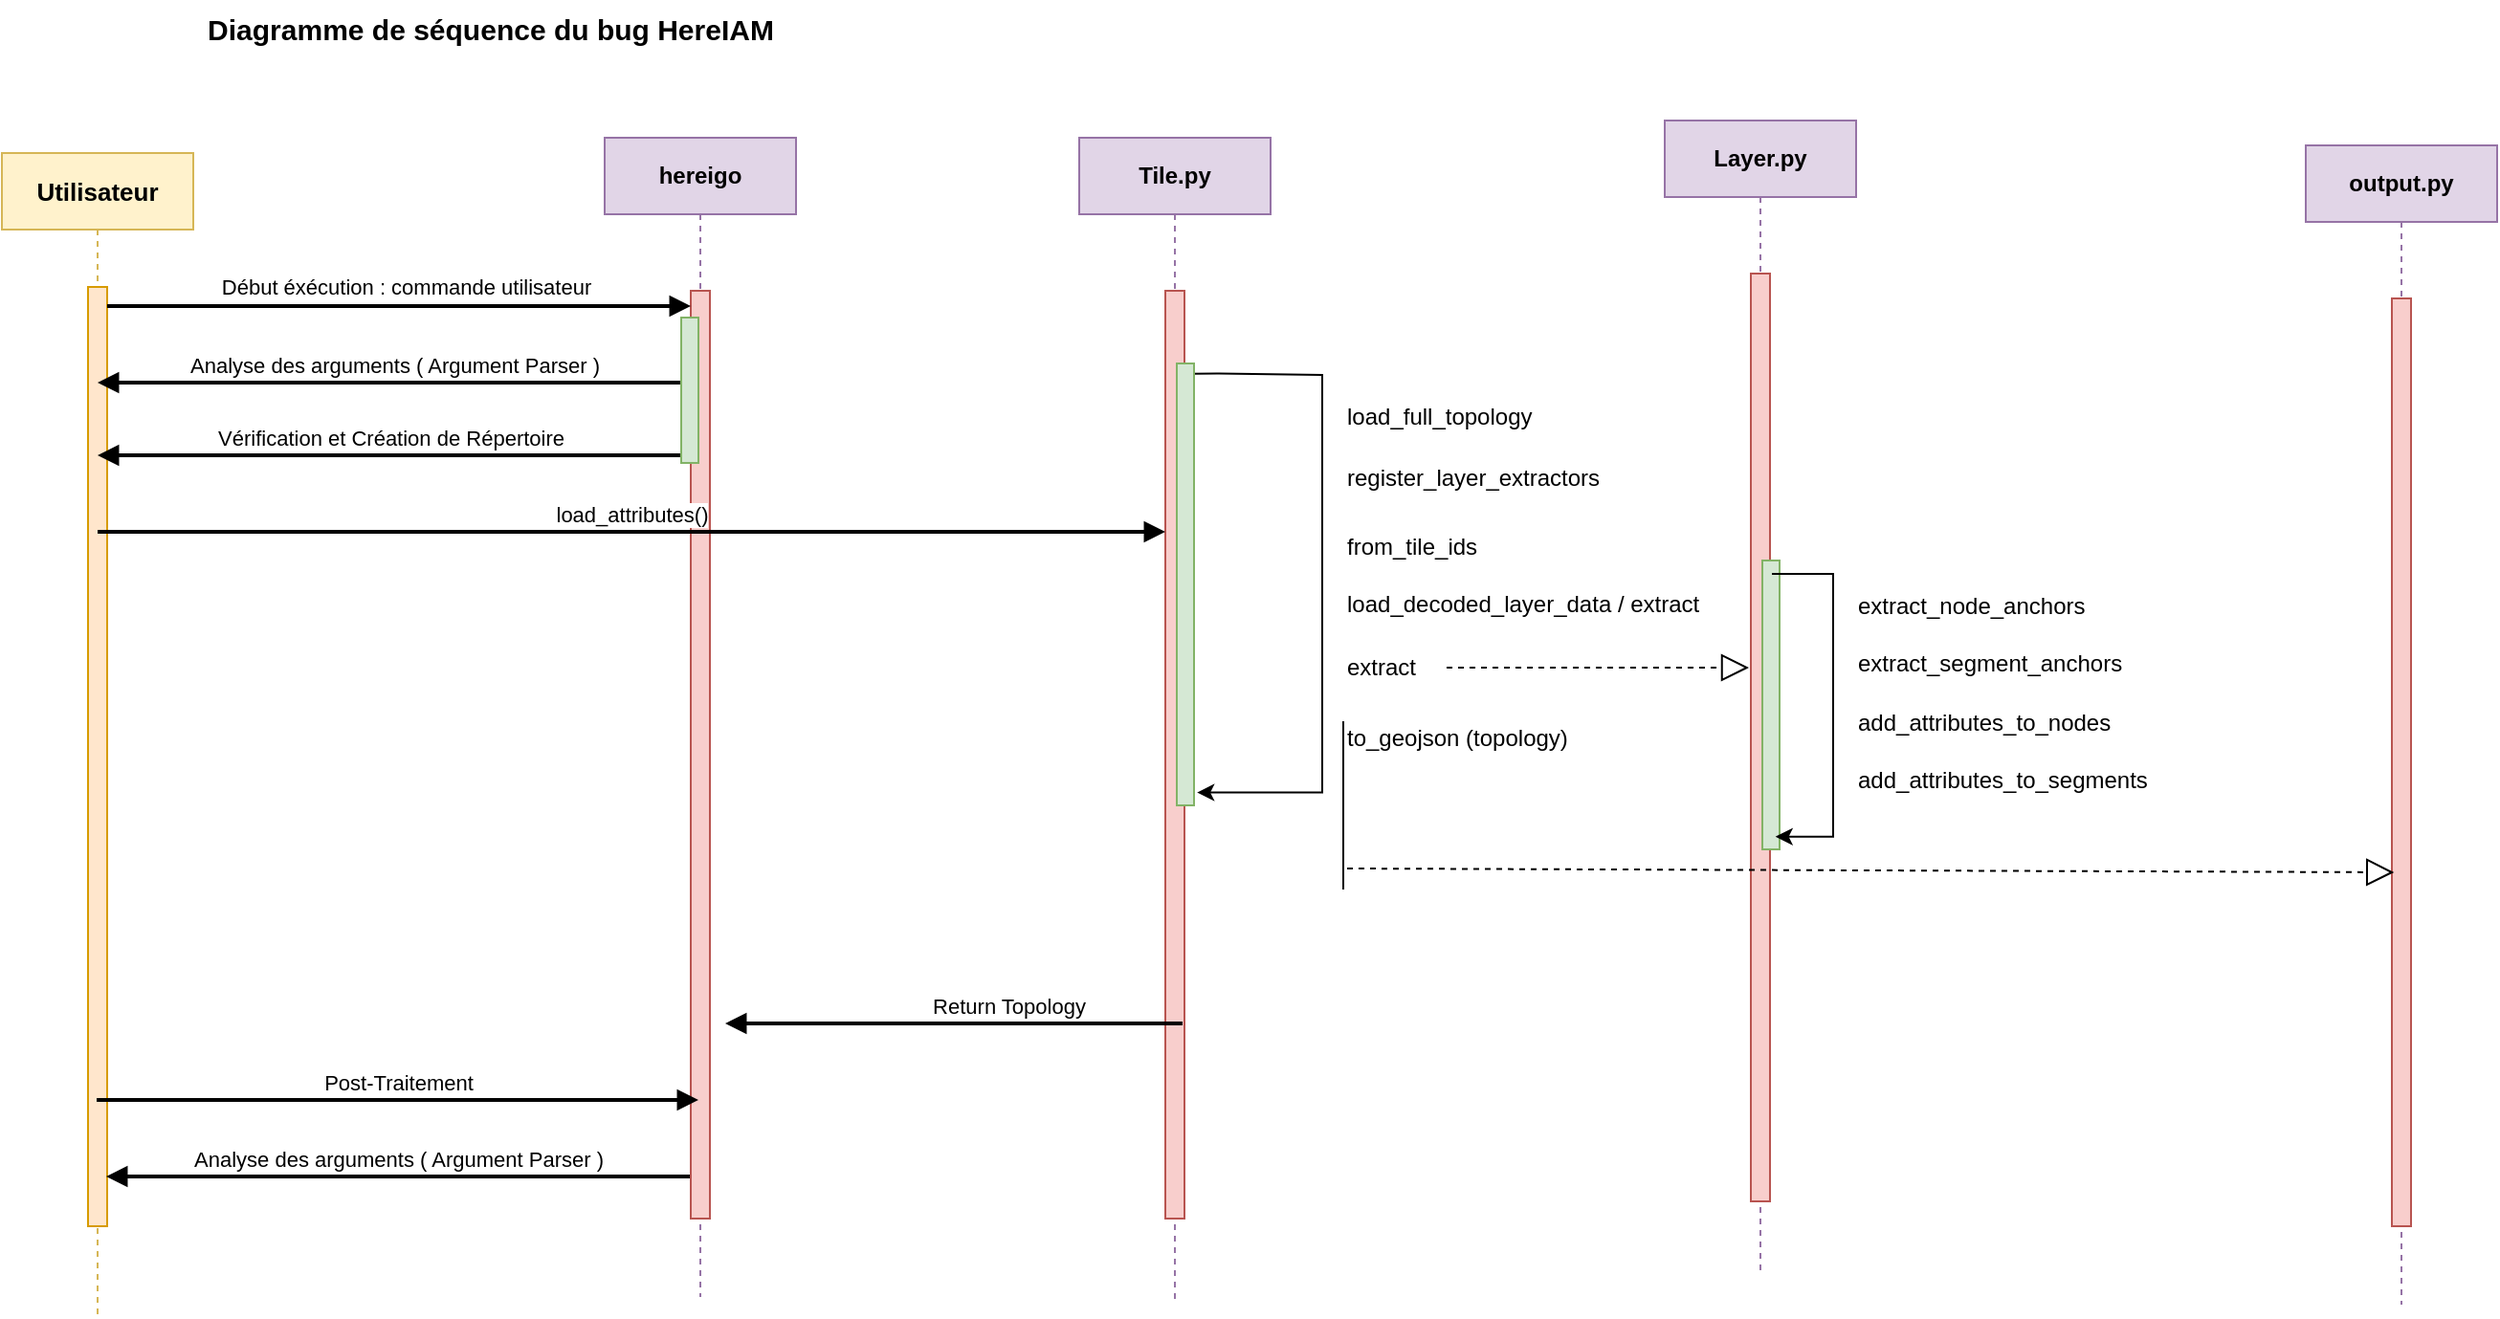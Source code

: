<mxfile version="22.1.4" type="github">
  <diagram name="Page-1" id="2YBvvXClWsGukQMizWep">
    <mxGraphModel dx="1195" dy="625" grid="0" gridSize="10" guides="1" tooltips="1" connect="1" arrows="1" fold="1" page="1" pageScale="1" pageWidth="850" pageHeight="1100" math="0" shadow="0">
      <root>
        <mxCell id="0" />
        <mxCell id="1" parent="0" />
        <mxCell id="aM9ryv3xv72pqoxQDRHE-1" value="&lt;span style=&quot;font-size: 13px;&quot;&gt;&lt;b&gt;Utilisateur&lt;/b&gt;&lt;/span&gt;" style="shape=umlLifeline;perimeter=lifelinePerimeter;whiteSpace=wrap;html=1;container=0;dropTarget=0;collapsible=0;recursiveResize=0;outlineConnect=0;portConstraint=eastwest;newEdgeStyle={&quot;edgeStyle&quot;:&quot;elbowEdgeStyle&quot;,&quot;elbow&quot;:&quot;vertical&quot;,&quot;curved&quot;:0,&quot;rounded&quot;:0};fillColor=#fff2cc;strokeColor=#d6b656;" parent="1" vertex="1">
          <mxGeometry x="120" y="120" width="100" height="608" as="geometry" />
        </mxCell>
        <mxCell id="aM9ryv3xv72pqoxQDRHE-2" value="" style="html=1;points=[];perimeter=orthogonalPerimeter;outlineConnect=0;targetShapes=umlLifeline;portConstraint=eastwest;newEdgeStyle={&quot;edgeStyle&quot;:&quot;elbowEdgeStyle&quot;,&quot;elbow&quot;:&quot;vertical&quot;,&quot;curved&quot;:0,&quot;rounded&quot;:0};fillColor=#ffe6cc;strokeColor=#d79b00;" parent="aM9ryv3xv72pqoxQDRHE-1" vertex="1">
          <mxGeometry x="45" y="70" width="10" height="491" as="geometry" />
        </mxCell>
        <mxCell id="aM9ryv3xv72pqoxQDRHE-5" value="&lt;b&gt;hereigo&lt;/b&gt;" style="shape=umlLifeline;perimeter=lifelinePerimeter;whiteSpace=wrap;html=1;container=0;dropTarget=0;collapsible=0;recursiveResize=0;outlineConnect=0;portConstraint=eastwest;newEdgeStyle={&quot;edgeStyle&quot;:&quot;elbowEdgeStyle&quot;,&quot;elbow&quot;:&quot;vertical&quot;,&quot;curved&quot;:0,&quot;rounded&quot;:0};fillColor=#e1d5e7;strokeColor=#9673a6;" parent="1" vertex="1">
          <mxGeometry x="435" y="112" width="100" height="606" as="geometry" />
        </mxCell>
        <mxCell id="aM9ryv3xv72pqoxQDRHE-6" value="" style="html=1;points=[];perimeter=orthogonalPerimeter;outlineConnect=0;targetShapes=umlLifeline;portConstraint=eastwest;newEdgeStyle={&quot;edgeStyle&quot;:&quot;elbowEdgeStyle&quot;,&quot;elbow&quot;:&quot;vertical&quot;,&quot;curved&quot;:0,&quot;rounded&quot;:0};fillColor=#f8cecc;strokeColor=#b85450;" parent="aM9ryv3xv72pqoxQDRHE-5" vertex="1">
          <mxGeometry x="45" y="80" width="10" height="485" as="geometry" />
        </mxCell>
        <mxCell id="aM9ryv3xv72pqoxQDRHE-7" value="" style="html=1;verticalAlign=bottom;endArrow=block;edgeStyle=elbowEdgeStyle;elbow=vertical;curved=0;rounded=0;strokeWidth=2;" parent="1" source="aM9ryv3xv72pqoxQDRHE-2" target="aM9ryv3xv72pqoxQDRHE-6" edge="1">
          <mxGeometry relative="1" as="geometry">
            <mxPoint x="275" y="210" as="sourcePoint" />
            <Array as="points">
              <mxPoint x="260" y="200" />
            </Array>
            <mxPoint as="offset" />
          </mxGeometry>
        </mxCell>
        <mxCell id="v8VuTdqaqvN73mxMYC28-37" value="Début éxécution : commande utilisateur" style="edgeLabel;html=1;align=center;verticalAlign=middle;resizable=0;points=[];" vertex="1" connectable="0" parent="aM9ryv3xv72pqoxQDRHE-7">
          <mxGeometry x="-0.187" y="1" relative="1" as="geometry">
            <mxPoint x="32" y="-9" as="offset" />
          </mxGeometry>
        </mxCell>
        <mxCell id="aM9ryv3xv72pqoxQDRHE-9" value="Analyse des arguments ( Argument Parser )" style="html=1;verticalAlign=bottom;endArrow=block;edgeStyle=elbowEdgeStyle;elbow=vertical;curved=0;rounded=0;strokeWidth=2;" parent="1" source="aM9ryv3xv72pqoxQDRHE-6" target="aM9ryv3xv72pqoxQDRHE-1" edge="1">
          <mxGeometry x="0.003" relative="1" as="geometry">
            <mxPoint x="255" y="240" as="sourcePoint" />
            <Array as="points">
              <mxPoint x="270" y="240" />
            </Array>
            <mxPoint x="180" y="240" as="targetPoint" />
            <mxPoint as="offset" />
          </mxGeometry>
        </mxCell>
        <mxCell id="v8VuTdqaqvN73mxMYC28-11" value="&lt;b&gt;&lt;font style=&quot;font-size: 15px;&quot;&gt;Diagramme de séquence du bug HereIAM&lt;/font&gt;&lt;/b&gt;" style="text;html=1;align=center;verticalAlign=middle;resizable=0;points=[];autosize=1;strokeColor=none;fillColor=none;" vertex="1" parent="1">
          <mxGeometry x="215" y="40" width="320" height="30" as="geometry" />
        </mxCell>
        <mxCell id="v8VuTdqaqvN73mxMYC28-12" value="Post-Traitement" style="html=1;verticalAlign=bottom;endArrow=block;edgeStyle=elbowEdgeStyle;elbow=vertical;curved=0;rounded=0;strokeWidth=2;" edge="1" parent="1">
          <mxGeometry x="-0.002" relative="1" as="geometry">
            <mxPoint x="169.5" y="615" as="sourcePoint" />
            <Array as="points">
              <mxPoint x="254.5" y="615" />
            </Array>
            <mxPoint x="484" y="615" as="targetPoint" />
            <mxPoint as="offset" />
          </mxGeometry>
        </mxCell>
        <mxCell id="v8VuTdqaqvN73mxMYC28-13" value="Analyse des arguments ( Argument Parser )" style="html=1;verticalAlign=bottom;endArrow=block;edgeStyle=elbowEdgeStyle;elbow=vertical;curved=0;rounded=0;strokeWidth=2;" edge="1" parent="1">
          <mxGeometry relative="1" as="geometry">
            <mxPoint x="479.5" y="655" as="sourcePoint" />
            <Array as="points">
              <mxPoint x="264.5" y="655" />
            </Array>
            <mxPoint x="174.5" y="655" as="targetPoint" />
          </mxGeometry>
        </mxCell>
        <mxCell id="v8VuTdqaqvN73mxMYC28-23" value="Vérification et Création de Répertoire" style="html=1;verticalAlign=bottom;endArrow=block;edgeStyle=elbowEdgeStyle;elbow=vertical;curved=0;rounded=0;strokeWidth=2;" edge="1" parent="1" target="aM9ryv3xv72pqoxQDRHE-1">
          <mxGeometry relative="1" as="geometry">
            <mxPoint x="475" y="278" as="sourcePoint" />
            <Array as="points" />
            <mxPoint x="185" y="276" as="targetPoint" />
          </mxGeometry>
        </mxCell>
        <mxCell id="v8VuTdqaqvN73mxMYC28-31" value="&lt;b&gt;Tile.py&lt;/b&gt;" style="shape=umlLifeline;perimeter=lifelinePerimeter;whiteSpace=wrap;html=1;container=0;dropTarget=0;collapsible=0;recursiveResize=0;outlineConnect=0;portConstraint=eastwest;newEdgeStyle={&quot;edgeStyle&quot;:&quot;elbowEdgeStyle&quot;,&quot;elbow&quot;:&quot;vertical&quot;,&quot;curved&quot;:0,&quot;rounded&quot;:0};fillColor=#e1d5e7;strokeColor=#9673a6;" vertex="1" parent="1">
          <mxGeometry x="683" y="112" width="100" height="609" as="geometry" />
        </mxCell>
        <mxCell id="v8VuTdqaqvN73mxMYC28-32" value="" style="html=1;points=[];perimeter=orthogonalPerimeter;outlineConnect=0;targetShapes=umlLifeline;portConstraint=eastwest;newEdgeStyle={&quot;edgeStyle&quot;:&quot;elbowEdgeStyle&quot;,&quot;elbow&quot;:&quot;vertical&quot;,&quot;curved&quot;:0,&quot;rounded&quot;:0};fillColor=#f8cecc;strokeColor=#b85450;" vertex="1" parent="v8VuTdqaqvN73mxMYC28-31">
          <mxGeometry x="45" y="80" width="10" height="485" as="geometry" />
        </mxCell>
        <mxCell id="v8VuTdqaqvN73mxMYC28-33" value="&lt;b&gt;Layer.py&lt;/b&gt;" style="shape=umlLifeline;perimeter=lifelinePerimeter;whiteSpace=wrap;html=1;container=0;dropTarget=0;collapsible=0;recursiveResize=0;outlineConnect=0;portConstraint=eastwest;newEdgeStyle={&quot;edgeStyle&quot;:&quot;elbowEdgeStyle&quot;,&quot;elbow&quot;:&quot;vertical&quot;,&quot;curved&quot;:0,&quot;rounded&quot;:0};fillColor=#e1d5e7;strokeColor=#9673a6;" vertex="1" parent="1">
          <mxGeometry x="989" y="103" width="100" height="602" as="geometry" />
        </mxCell>
        <mxCell id="v8VuTdqaqvN73mxMYC28-34" value="" style="html=1;points=[];perimeter=orthogonalPerimeter;outlineConnect=0;targetShapes=umlLifeline;portConstraint=eastwest;newEdgeStyle={&quot;edgeStyle&quot;:&quot;elbowEdgeStyle&quot;,&quot;elbow&quot;:&quot;vertical&quot;,&quot;curved&quot;:0,&quot;rounded&quot;:0};fillColor=#f8cecc;strokeColor=#b85450;" vertex="1" parent="v8VuTdqaqvN73mxMYC28-33">
          <mxGeometry x="45" y="80" width="10" height="485" as="geometry" />
        </mxCell>
        <mxCell id="v8VuTdqaqvN73mxMYC28-35" value="&lt;b&gt;output.py&lt;/b&gt;" style="shape=umlLifeline;perimeter=lifelinePerimeter;whiteSpace=wrap;html=1;container=0;dropTarget=0;collapsible=0;recursiveResize=0;outlineConnect=0;portConstraint=eastwest;newEdgeStyle={&quot;edgeStyle&quot;:&quot;elbowEdgeStyle&quot;,&quot;elbow&quot;:&quot;vertical&quot;,&quot;curved&quot;:0,&quot;rounded&quot;:0};fillColor=#e1d5e7;strokeColor=#9673a6;" vertex="1" parent="1">
          <mxGeometry x="1324" y="116" width="100" height="606" as="geometry" />
        </mxCell>
        <mxCell id="v8VuTdqaqvN73mxMYC28-36" value="" style="html=1;points=[];perimeter=orthogonalPerimeter;outlineConnect=0;targetShapes=umlLifeline;portConstraint=eastwest;newEdgeStyle={&quot;edgeStyle&quot;:&quot;elbowEdgeStyle&quot;,&quot;elbow&quot;:&quot;vertical&quot;,&quot;curved&quot;:0,&quot;rounded&quot;:0};fillColor=#f8cecc;strokeColor=#b85450;" vertex="1" parent="v8VuTdqaqvN73mxMYC28-35">
          <mxGeometry x="45" y="80" width="10" height="485" as="geometry" />
        </mxCell>
        <mxCell id="v8VuTdqaqvN73mxMYC28-40" value="" style="rounded=0;whiteSpace=wrap;html=1;fillColor=#d5e8d4;strokeColor=#82b366;" vertex="1" parent="1">
          <mxGeometry x="475" y="206" width="9" height="76" as="geometry" />
        </mxCell>
        <mxCell id="v8VuTdqaqvN73mxMYC28-41" value="load_attributes()" style="html=1;verticalAlign=bottom;endArrow=block;edgeStyle=elbowEdgeStyle;elbow=vertical;curved=0;rounded=0;strokeWidth=2;" edge="1" parent="1" source="aM9ryv3xv72pqoxQDRHE-1">
          <mxGeometry x="-0.002" relative="1" as="geometry">
            <mxPoint x="489" y="317" as="sourcePoint" />
            <Array as="points" />
            <mxPoint x="728" y="318" as="targetPoint" />
            <mxPoint as="offset" />
          </mxGeometry>
        </mxCell>
        <mxCell id="v8VuTdqaqvN73mxMYC28-47" style="edgeStyle=orthogonalEdgeStyle;rounded=0;orthogonalLoop=1;jettySize=auto;html=1;exitX=0.924;exitY=0.023;exitDx=0;exitDy=0;exitPerimeter=0;entryX=1.178;entryY=0.971;entryDx=0;entryDy=0;entryPerimeter=0;" edge="1" parent="1" source="v8VuTdqaqvN73mxMYC28-42" target="v8VuTdqaqvN73mxMYC28-42">
          <mxGeometry relative="1" as="geometry">
            <Array as="points">
              <mxPoint x="756" y="235" />
              <mxPoint x="810" y="236" />
              <mxPoint x="810" y="454" />
            </Array>
          </mxGeometry>
        </mxCell>
        <mxCell id="v8VuTdqaqvN73mxMYC28-42" value="" style="rounded=0;whiteSpace=wrap;html=1;fillColor=#d5e8d4;strokeColor=#82b366;" vertex="1" parent="1">
          <mxGeometry x="734" y="230" width="9" height="231" as="geometry" />
        </mxCell>
        <mxCell id="v8VuTdqaqvN73mxMYC28-44" value="Return Topology" style="html=1;verticalAlign=bottom;endArrow=block;edgeStyle=elbowEdgeStyle;elbow=vertical;curved=0;rounded=0;strokeWidth=2;" edge="1" parent="1">
          <mxGeometry x="-0.238" relative="1" as="geometry">
            <mxPoint x="737" y="575" as="sourcePoint" />
            <Array as="points">
              <mxPoint x="625.5" y="575" />
            </Array>
            <mxPoint x="498" y="575" as="targetPoint" />
            <mxPoint as="offset" />
          </mxGeometry>
        </mxCell>
        <mxCell id="v8VuTdqaqvN73mxMYC28-50" value="load_full_topology" style="text;html=1;align=left;verticalAlign=middle;resizable=0;points=[];autosize=1;strokeColor=none;fillColor=none;" vertex="1" parent="1">
          <mxGeometry x="821" y="245" width="115" height="26" as="geometry" />
        </mxCell>
        <mxCell id="v8VuTdqaqvN73mxMYC28-52" value="register_layer_extractors" style="text;html=1;align=left;verticalAlign=middle;resizable=0;points=[];autosize=1;strokeColor=none;fillColor=none;" vertex="1" parent="1">
          <mxGeometry x="821" y="277" width="150" height="26" as="geometry" />
        </mxCell>
        <mxCell id="v8VuTdqaqvN73mxMYC28-53" value="from_tile_ids" style="text;html=1;align=left;verticalAlign=middle;resizable=0;points=[];autosize=1;strokeColor=none;fillColor=none;" vertex="1" parent="1">
          <mxGeometry x="821" y="313" width="86" height="26" as="geometry" />
        </mxCell>
        <mxCell id="v8VuTdqaqvN73mxMYC28-54" value="load_decoded_layer_data /&amp;nbsp;extract" style="text;html=1;align=left;verticalAlign=middle;resizable=0;points=[];autosize=1;strokeColor=none;fillColor=none;" vertex="1" parent="1">
          <mxGeometry x="821" y="343" width="202" height="26" as="geometry" />
        </mxCell>
        <mxCell id="v8VuTdqaqvN73mxMYC28-55" value="extract" style="text;html=1;align=left;verticalAlign=middle;resizable=0;points=[];autosize=1;strokeColor=none;fillColor=none;" vertex="1" parent="1">
          <mxGeometry x="821" y="376" width="54" height="26" as="geometry" />
        </mxCell>
        <mxCell id="v8VuTdqaqvN73mxMYC28-59" value="" style="endArrow=block;dashed=1;endFill=0;endSize=12;html=1;rounded=0;" edge="1" parent="1" source="v8VuTdqaqvN73mxMYC28-55">
          <mxGeometry width="160" relative="1" as="geometry">
            <mxPoint x="875" y="389" as="sourcePoint" />
            <mxPoint x="1033" y="389" as="targetPoint" />
          </mxGeometry>
        </mxCell>
        <mxCell id="v8VuTdqaqvN73mxMYC28-58" value="" style="rounded=0;whiteSpace=wrap;html=1;fillColor=#d5e8d4;strokeColor=#82b366;" vertex="1" parent="1">
          <mxGeometry x="1040" y="333" width="9" height="151" as="geometry" />
        </mxCell>
        <mxCell id="v8VuTdqaqvN73mxMYC28-62" value="extract_node_anchors" style="text;html=1;align=left;verticalAlign=middle;resizable=0;points=[];autosize=1;strokeColor=none;fillColor=none;" vertex="1" parent="1">
          <mxGeometry x="1088" y="344" width="137" height="26" as="geometry" />
        </mxCell>
        <mxCell id="v8VuTdqaqvN73mxMYC28-63" value="extract_segment_anchors" style="text;html=1;align=left;verticalAlign=middle;resizable=0;points=[];autosize=1;strokeColor=none;fillColor=none;" vertex="1" parent="1">
          <mxGeometry x="1088" y="374" width="156" height="26" as="geometry" />
        </mxCell>
        <mxCell id="v8VuTdqaqvN73mxMYC28-64" value="add_attributes_to_nodes" style="text;html=1;align=left;verticalAlign=middle;resizable=0;points=[];autosize=1;strokeColor=none;fillColor=none;" vertex="1" parent="1">
          <mxGeometry x="1088" y="405" width="150" height="26" as="geometry" />
        </mxCell>
        <mxCell id="v8VuTdqaqvN73mxMYC28-65" value="add_attributes_to_segments" style="text;html=1;align=left;verticalAlign=middle;resizable=0;points=[];autosize=1;strokeColor=none;fillColor=none;" vertex="1" parent="1">
          <mxGeometry x="1088" y="435" width="169" height="26" as="geometry" />
        </mxCell>
        <mxCell id="v8VuTdqaqvN73mxMYC28-67" style="edgeStyle=orthogonalEdgeStyle;rounded=0;orthogonalLoop=1;jettySize=auto;html=1;entryX=0.761;entryY=0.956;entryDx=0;entryDy=0;entryPerimeter=0;" edge="1" parent="1" target="v8VuTdqaqvN73mxMYC28-58">
          <mxGeometry relative="1" as="geometry">
            <mxPoint x="1045" y="340" as="sourcePoint" />
            <Array as="points">
              <mxPoint x="1077" y="340" />
              <mxPoint x="1077" y="477" />
            </Array>
          </mxGeometry>
        </mxCell>
        <mxCell id="v8VuTdqaqvN73mxMYC28-68" value="to_geojson (topology)" style="text;html=1;align=left;verticalAlign=middle;resizable=0;points=[];autosize=1;strokeColor=none;fillColor=none;" vertex="1" parent="1">
          <mxGeometry x="821" y="413" width="133" height="26" as="geometry" />
        </mxCell>
        <mxCell id="v8VuTdqaqvN73mxMYC28-70" value="" style="endArrow=block;dashed=1;endFill=0;endSize=12;html=1;rounded=0;" edge="1" parent="1">
          <mxGeometry width="160" relative="1" as="geometry">
            <mxPoint x="823" y="494" as="sourcePoint" />
            <mxPoint x="1370.12" y="496.004" as="targetPoint" />
          </mxGeometry>
        </mxCell>
        <mxCell id="v8VuTdqaqvN73mxMYC28-71" value="" style="endArrow=none;html=1;rounded=0;" edge="1" parent="1">
          <mxGeometry width="50" height="50" relative="1" as="geometry">
            <mxPoint x="821" y="505" as="sourcePoint" />
            <mxPoint x="821" y="417" as="targetPoint" />
          </mxGeometry>
        </mxCell>
      </root>
    </mxGraphModel>
  </diagram>
</mxfile>
